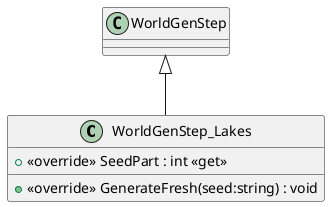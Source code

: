 @startuml
class WorldGenStep_Lakes {
    + <<override>> SeedPart : int <<get>>
    + <<override>> GenerateFresh(seed:string) : void
}
WorldGenStep <|-- WorldGenStep_Lakes
@enduml
